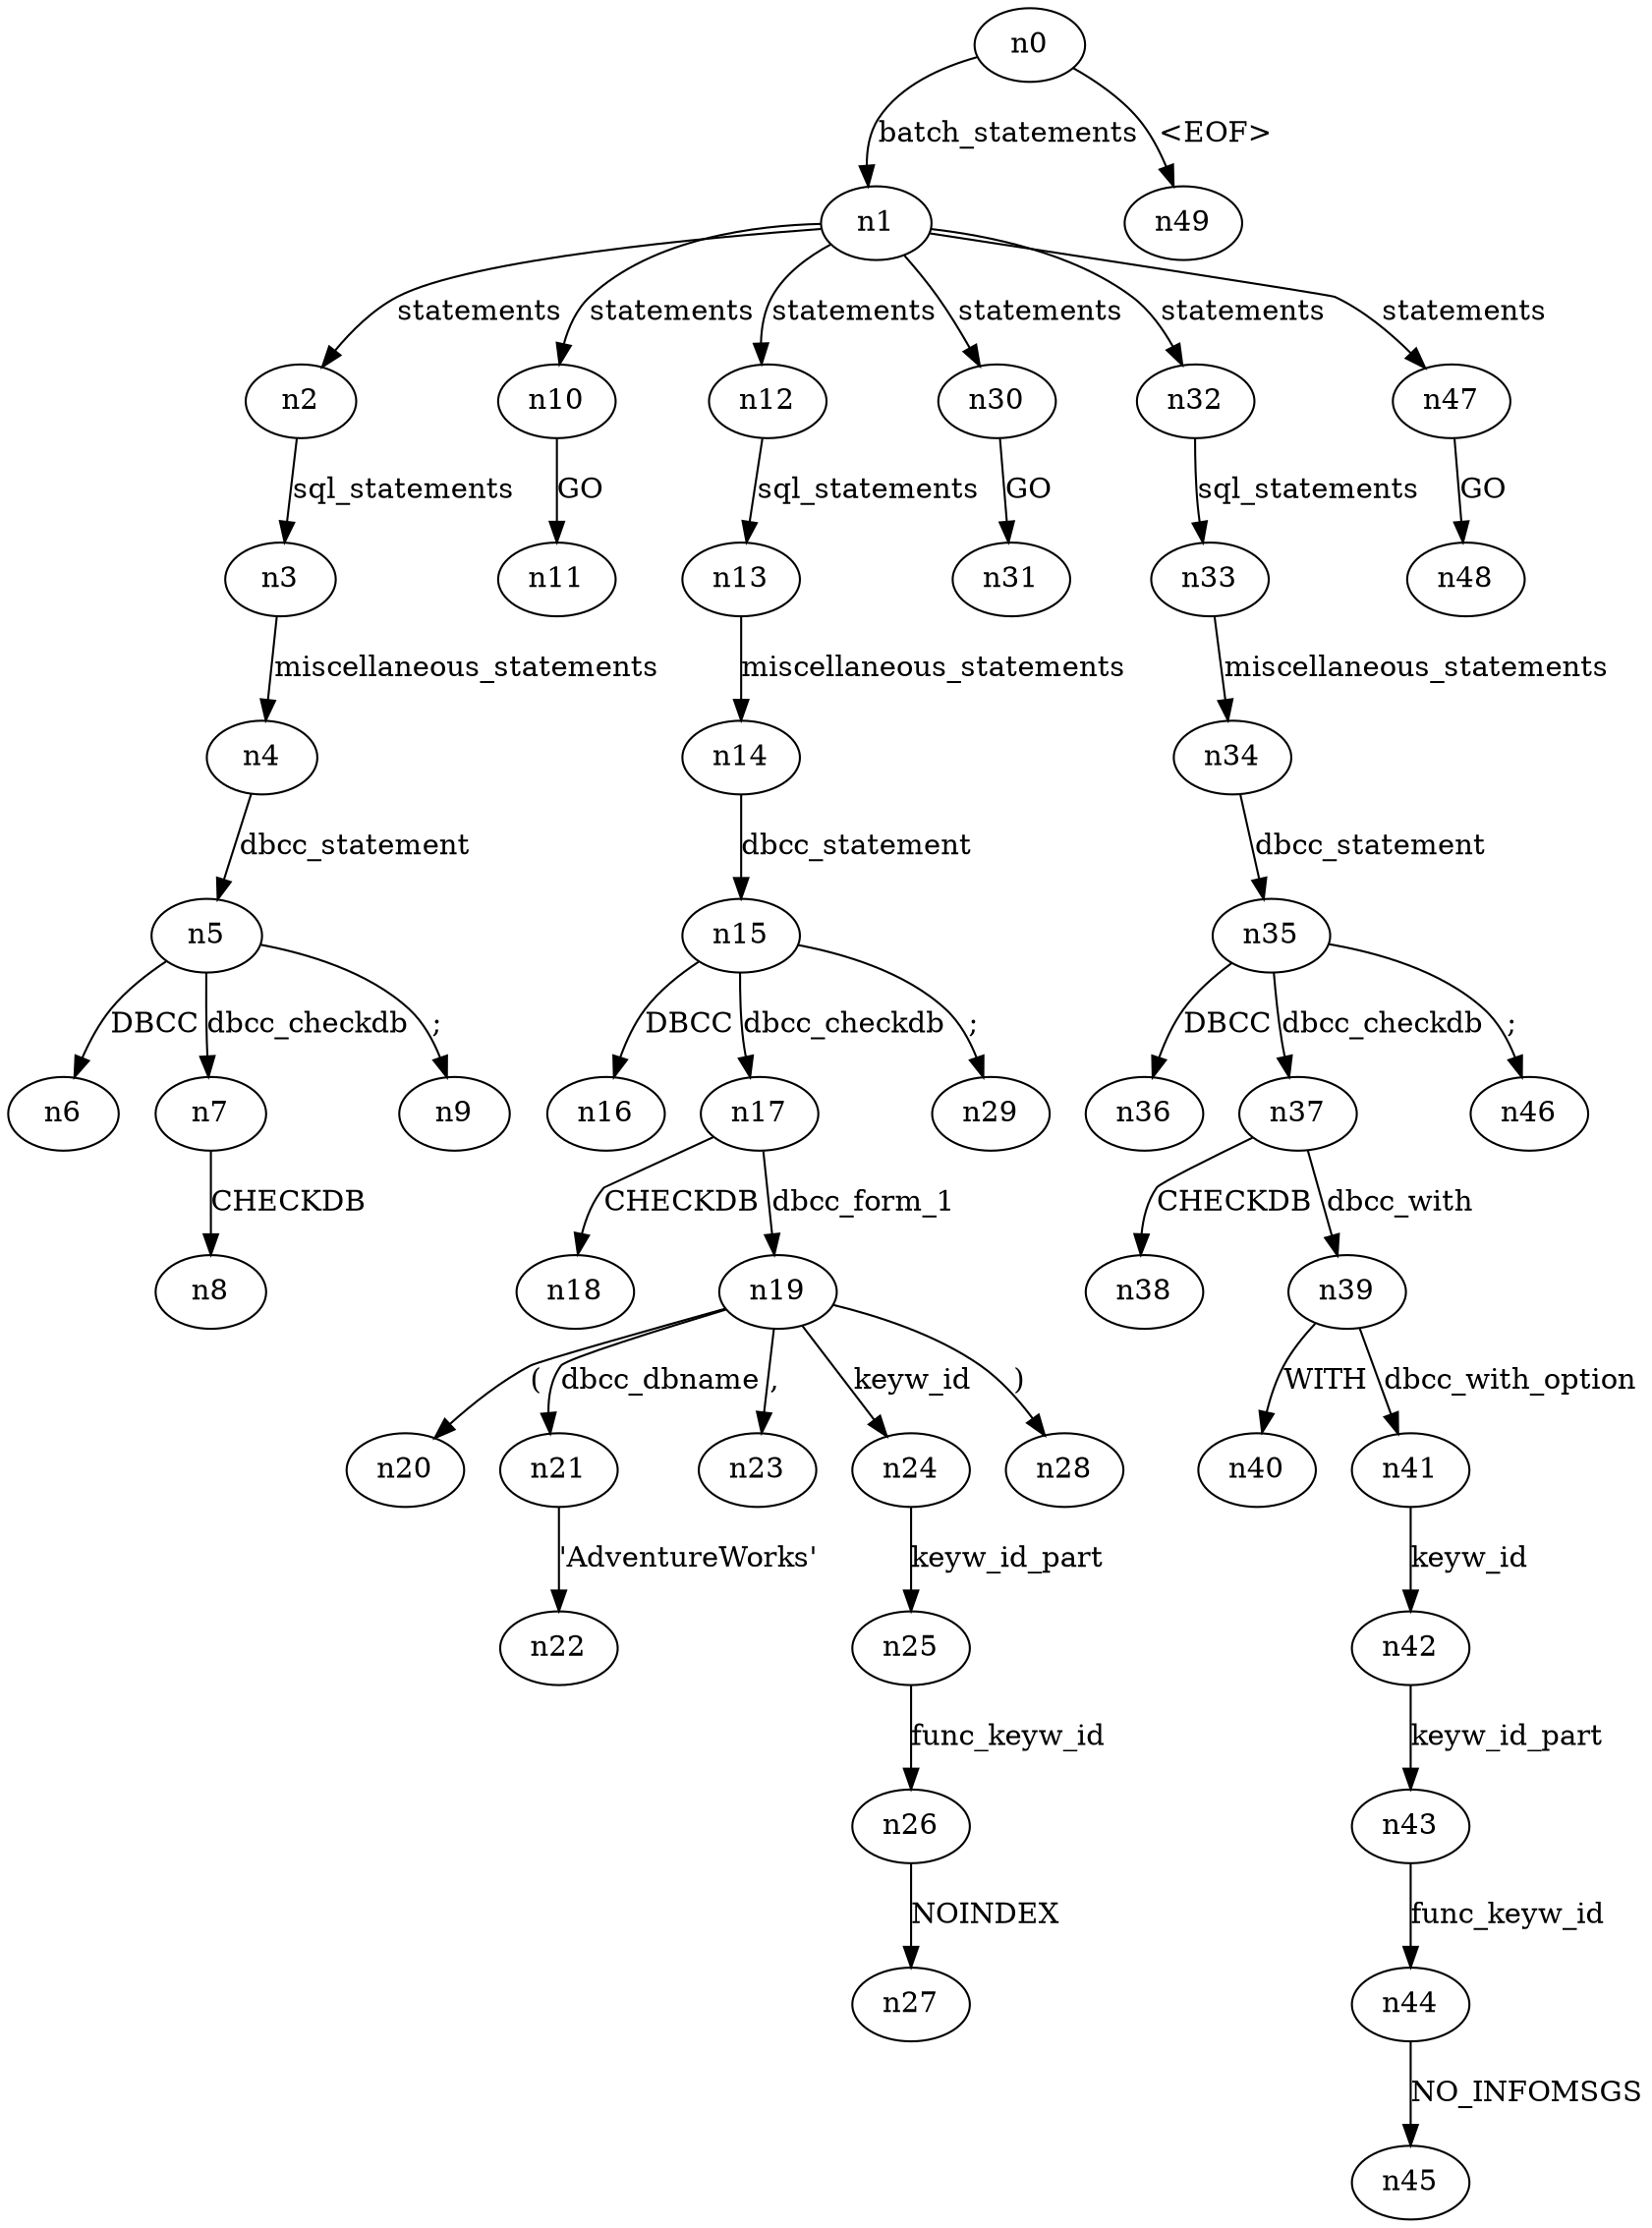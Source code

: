 digraph ParseTree {
  n0 -> n1 [label="batch_statements"];
  n1 -> n2 [label="statements"];
  n2 -> n3 [label="sql_statements"];
  n3 -> n4 [label="miscellaneous_statements"];
  n4 -> n5 [label="dbcc_statement"];
  n5 -> n6 [label="DBCC"];
  n5 -> n7 [label="dbcc_checkdb"];
  n7 -> n8 [label="CHECKDB"];
  n5 -> n9 [label=";"];
  n1 -> n10 [label="statements"];
  n10 -> n11 [label="GO"];
  n1 -> n12 [label="statements"];
  n12 -> n13 [label="sql_statements"];
  n13 -> n14 [label="miscellaneous_statements"];
  n14 -> n15 [label="dbcc_statement"];
  n15 -> n16 [label="DBCC"];
  n15 -> n17 [label="dbcc_checkdb"];
  n17 -> n18 [label="CHECKDB"];
  n17 -> n19 [label="dbcc_form_1"];
  n19 -> n20 [label="("];
  n19 -> n21 [label="dbcc_dbname"];
  n21 -> n22 [label="'AdventureWorks'"];
  n19 -> n23 [label=","];
  n19 -> n24 [label="keyw_id"];
  n24 -> n25 [label="keyw_id_part"];
  n25 -> n26 [label="func_keyw_id"];
  n26 -> n27 [label="NOINDEX"];
  n19 -> n28 [label=")"];
  n15 -> n29 [label=";"];
  n1 -> n30 [label="statements"];
  n30 -> n31 [label="GO"];
  n1 -> n32 [label="statements"];
  n32 -> n33 [label="sql_statements"];
  n33 -> n34 [label="miscellaneous_statements"];
  n34 -> n35 [label="dbcc_statement"];
  n35 -> n36 [label="DBCC"];
  n35 -> n37 [label="dbcc_checkdb"];
  n37 -> n38 [label="CHECKDB"];
  n37 -> n39 [label="dbcc_with"];
  n39 -> n40 [label="WITH"];
  n39 -> n41 [label="dbcc_with_option"];
  n41 -> n42 [label="keyw_id"];
  n42 -> n43 [label="keyw_id_part"];
  n43 -> n44 [label="func_keyw_id"];
  n44 -> n45 [label="NO_INFOMSGS"];
  n35 -> n46 [label=";"];
  n1 -> n47 [label="statements"];
  n47 -> n48 [label="GO"];
  n0 -> n49 [label="<EOF>"];
}